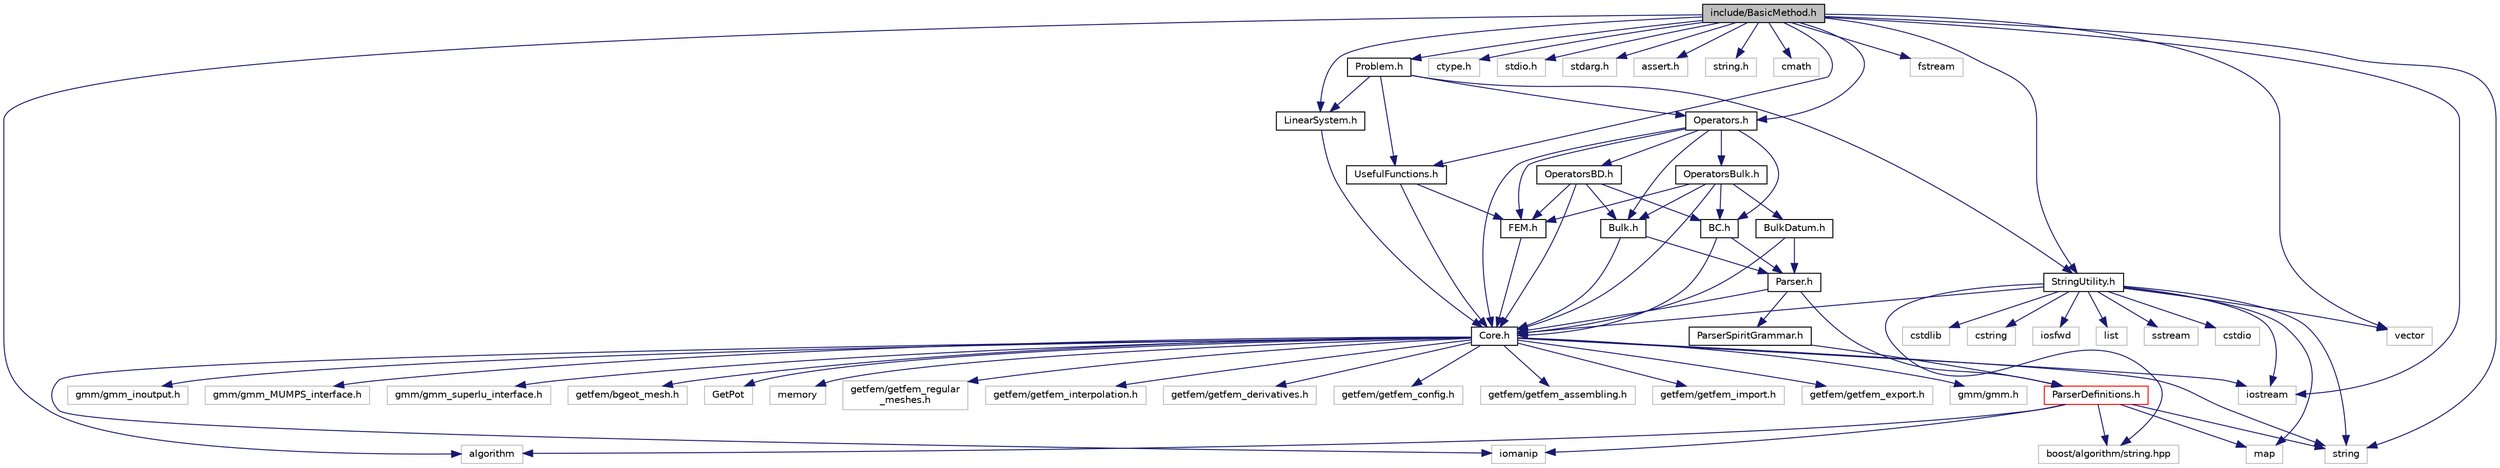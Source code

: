 digraph "include/BasicMethod.h"
{
 // LATEX_PDF_SIZE
  edge [fontname="Helvetica",fontsize="10",labelfontname="Helvetica",labelfontsize="10"];
  node [fontname="Helvetica",fontsize="10",shape=record];
  Node1 [label="include/BasicMethod.h",height=0.2,width=0.4,color="black", fillcolor="grey75", style="filled", fontcolor="black",tooltip="An abstract class to group the common features of the basic formulation."];
  Node1 -> Node2 [color="midnightblue",fontsize="10",style="solid"];
  Node2 [label="LinearSystem.h",height=0.2,width=0.4,color="black", fillcolor="white", style="filled",URL="$LinearSystem_8h.html",tooltip="This is the class for the management of a linear system."];
  Node2 -> Node3 [color="midnightblue",fontsize="10",style="solid"];
  Node3 [label="Core.h",height=0.2,width=0.4,color="black", fillcolor="white", style="filled",URL="$Core_8h.html",tooltip="This file contains all the necessary \"include\" and definition of Getfem++ types we will be using."];
  Node3 -> Node4 [color="midnightblue",fontsize="10",style="solid"];
  Node4 [label="getfem/getfem_regular\l_meshes.h",height=0.2,width=0.4,color="grey75", fillcolor="white", style="filled",tooltip=" "];
  Node3 -> Node5 [color="midnightblue",fontsize="10",style="solid"];
  Node5 [label="getfem/getfem_interpolation.h",height=0.2,width=0.4,color="grey75", fillcolor="white", style="filled",tooltip=" "];
  Node3 -> Node6 [color="midnightblue",fontsize="10",style="solid"];
  Node6 [label="getfem/getfem_derivatives.h",height=0.2,width=0.4,color="grey75", fillcolor="white", style="filled",tooltip=" "];
  Node3 -> Node7 [color="midnightblue",fontsize="10",style="solid"];
  Node7 [label="getfem/getfem_config.h",height=0.2,width=0.4,color="grey75", fillcolor="white", style="filled",tooltip=" "];
  Node3 -> Node8 [color="midnightblue",fontsize="10",style="solid"];
  Node8 [label="getfem/getfem_assembling.h",height=0.2,width=0.4,color="grey75", fillcolor="white", style="filled",tooltip=" "];
  Node3 -> Node9 [color="midnightblue",fontsize="10",style="solid"];
  Node9 [label="getfem/getfem_import.h",height=0.2,width=0.4,color="grey75", fillcolor="white", style="filled",tooltip=" "];
  Node3 -> Node10 [color="midnightblue",fontsize="10",style="solid"];
  Node10 [label="getfem/getfem_export.h",height=0.2,width=0.4,color="grey75", fillcolor="white", style="filled",tooltip=" "];
  Node3 -> Node11 [color="midnightblue",fontsize="10",style="solid"];
  Node11 [label="gmm/gmm.h",height=0.2,width=0.4,color="grey75", fillcolor="white", style="filled",tooltip=" "];
  Node3 -> Node12 [color="midnightblue",fontsize="10",style="solid"];
  Node12 [label="gmm/gmm_inoutput.h",height=0.2,width=0.4,color="grey75", fillcolor="white", style="filled",tooltip=" "];
  Node3 -> Node13 [color="midnightblue",fontsize="10",style="solid"];
  Node13 [label="gmm/gmm_MUMPS_interface.h",height=0.2,width=0.4,color="grey75", fillcolor="white", style="filled",tooltip=" "];
  Node3 -> Node14 [color="midnightblue",fontsize="10",style="solid"];
  Node14 [label="gmm/gmm_superlu_interface.h",height=0.2,width=0.4,color="grey75", fillcolor="white", style="filled",tooltip=" "];
  Node3 -> Node15 [color="midnightblue",fontsize="10",style="solid"];
  Node15 [label="getfem/bgeot_mesh.h",height=0.2,width=0.4,color="grey75", fillcolor="white", style="filled",tooltip=" "];
  Node3 -> Node16 [color="midnightblue",fontsize="10",style="solid"];
  Node16 [label="GetPot",height=0.2,width=0.4,color="grey75", fillcolor="white", style="filled",tooltip=" "];
  Node3 -> Node17 [color="midnightblue",fontsize="10",style="solid"];
  Node17 [label="string",height=0.2,width=0.4,color="grey75", fillcolor="white", style="filled",tooltip=" "];
  Node3 -> Node18 [color="midnightblue",fontsize="10",style="solid"];
  Node18 [label="memory",height=0.2,width=0.4,color="grey75", fillcolor="white", style="filled",tooltip=" "];
  Node3 -> Node19 [color="midnightblue",fontsize="10",style="solid"];
  Node19 [label="iostream",height=0.2,width=0.4,color="grey75", fillcolor="white", style="filled",tooltip=" "];
  Node3 -> Node20 [color="midnightblue",fontsize="10",style="solid"];
  Node20 [label="iomanip",height=0.2,width=0.4,color="grey75", fillcolor="white", style="filled",tooltip=" "];
  Node1 -> Node21 [color="midnightblue",fontsize="10",style="solid"];
  Node21 [label="ctype.h",height=0.2,width=0.4,color="grey75", fillcolor="white", style="filled",tooltip=" "];
  Node1 -> Node22 [color="midnightblue",fontsize="10",style="solid"];
  Node22 [label="stdio.h",height=0.2,width=0.4,color="grey75", fillcolor="white", style="filled",tooltip=" "];
  Node1 -> Node23 [color="midnightblue",fontsize="10",style="solid"];
  Node23 [label="stdarg.h",height=0.2,width=0.4,color="grey75", fillcolor="white", style="filled",tooltip=" "];
  Node1 -> Node24 [color="midnightblue",fontsize="10",style="solid"];
  Node24 [label="assert.h",height=0.2,width=0.4,color="grey75", fillcolor="white", style="filled",tooltip=" "];
  Node1 -> Node25 [color="midnightblue",fontsize="10",style="solid"];
  Node25 [label="string.h",height=0.2,width=0.4,color="grey75", fillcolor="white", style="filled",tooltip=" "];
  Node1 -> Node26 [color="midnightblue",fontsize="10",style="solid"];
  Node26 [label="cmath",height=0.2,width=0.4,color="grey75", fillcolor="white", style="filled",tooltip=" "];
  Node1 -> Node17 [color="midnightblue",fontsize="10",style="solid"];
  Node1 -> Node27 [color="midnightblue",fontsize="10",style="solid"];
  Node27 [label="vector",height=0.2,width=0.4,color="grey75", fillcolor="white", style="filled",tooltip=" "];
  Node1 -> Node28 [color="midnightblue",fontsize="10",style="solid"];
  Node28 [label="algorithm",height=0.2,width=0.4,color="grey75", fillcolor="white", style="filled",tooltip=" "];
  Node1 -> Node29 [color="midnightblue",fontsize="10",style="solid"];
  Node29 [label="fstream",height=0.2,width=0.4,color="grey75", fillcolor="white", style="filled",tooltip=" "];
  Node1 -> Node19 [color="midnightblue",fontsize="10",style="solid"];
  Node1 -> Node30 [color="midnightblue",fontsize="10",style="solid"];
  Node30 [label="Operators.h",height=0.2,width=0.4,color="black", fillcolor="white", style="filled",URL="$Operators_8h_source.html",tooltip=" "];
  Node30 -> Node3 [color="midnightblue",fontsize="10",style="solid"];
  Node30 -> Node31 [color="midnightblue",fontsize="10",style="solid"];
  Node31 [label="FEM.h",height=0.2,width=0.4,color="black", fillcolor="white", style="filled",URL="$FEM_8h.html",tooltip="This class contains all the necessary features for a generic finite element method."];
  Node31 -> Node3 [color="midnightblue",fontsize="10",style="solid"];
  Node30 -> Node32 [color="midnightblue",fontsize="10",style="solid"];
  Node32 [label="Bulk.h",height=0.2,width=0.4,color="black", fillcolor="white", style="filled",URL="$Bulk_8h.html",tooltip="This class is for the management of a 2-dimensional domain."];
  Node32 -> Node3 [color="midnightblue",fontsize="10",style="solid"];
  Node32 -> Node33 [color="midnightblue",fontsize="10",style="solid"];
  Node33 [label="Parser.h",height=0.2,width=0.4,color="black", fillcolor="white", style="filled",URL="$Parser_8h.html",tooltip="File containing the Parser interface."];
  Node33 -> Node3 [color="midnightblue",fontsize="10",style="solid"];
  Node33 -> Node34 [color="midnightblue",fontsize="10",style="solid"];
  Node34 [label="ParserDefinitions.h",height=0.2,width=0.4,color="red", fillcolor="white", style="filled",URL="$ParserDefinitions_8h.html",tooltip="File containing the Parser definitions."];
  Node34 -> Node35 [color="midnightblue",fontsize="10",style="solid"];
  Node35 [label="map",height=0.2,width=0.4,color="grey75", fillcolor="white", style="filled",tooltip=" "];
  Node34 -> Node20 [color="midnightblue",fontsize="10",style="solid"];
  Node34 -> Node17 [color="midnightblue",fontsize="10",style="solid"];
  Node34 -> Node28 [color="midnightblue",fontsize="10",style="solid"];
  Node34 -> Node36 [color="midnightblue",fontsize="10",style="solid"];
  Node36 [label="boost/algorithm/string.hpp",height=0.2,width=0.4,color="grey75", fillcolor="white", style="filled",tooltip=" "];
  Node33 -> Node41 [color="midnightblue",fontsize="10",style="solid"];
  Node41 [label="ParserSpiritGrammar.h",height=0.2,width=0.4,color="black", fillcolor="white", style="filled",URL="$ParserSpiritGrammar_8h.html",tooltip="File containing the Parser grammar."];
  Node41 -> Node34 [color="midnightblue",fontsize="10",style="solid"];
  Node30 -> Node42 [color="midnightblue",fontsize="10",style="solid"];
  Node42 [label="BC.h",height=0.2,width=0.4,color="black", fillcolor="white", style="filled",URL="$BC_8h.html",tooltip="This is a class for the management of the boundary conditions."];
  Node42 -> Node3 [color="midnightblue",fontsize="10",style="solid"];
  Node42 -> Node33 [color="midnightblue",fontsize="10",style="solid"];
  Node30 -> Node43 [color="midnightblue",fontsize="10",style="solid"];
  Node43 [label="OperatorsBulk.h",height=0.2,width=0.4,color="black", fillcolor="white", style="filled",URL="$OperatorsBulk_8h.html",tooltip="This file assembles different methods related to the bulk that can be employed in several contexts."];
  Node43 -> Node3 [color="midnightblue",fontsize="10",style="solid"];
  Node43 -> Node31 [color="midnightblue",fontsize="10",style="solid"];
  Node43 -> Node32 [color="midnightblue",fontsize="10",style="solid"];
  Node43 -> Node42 [color="midnightblue",fontsize="10",style="solid"];
  Node43 -> Node44 [color="midnightblue",fontsize="10",style="solid"];
  Node44 [label="BulkDatum.h",height=0.2,width=0.4,color="black", fillcolor="white", style="filled",URL="$BulkDatum_8h.html",tooltip="This is a class for any kind of data related to the problem."];
  Node44 -> Node3 [color="midnightblue",fontsize="10",style="solid"];
  Node44 -> Node33 [color="midnightblue",fontsize="10",style="solid"];
  Node30 -> Node45 [color="midnightblue",fontsize="10",style="solid"];
  Node45 [label="OperatorsBD.h",height=0.2,width=0.4,color="black", fillcolor="white", style="filled",URL="$OperatorsBD_8h.html",tooltip="This file includes the method for the evaluation of natural boundary conditions."];
  Node45 -> Node3 [color="midnightblue",fontsize="10",style="solid"];
  Node45 -> Node31 [color="midnightblue",fontsize="10",style="solid"];
  Node45 -> Node32 [color="midnightblue",fontsize="10",style="solid"];
  Node45 -> Node42 [color="midnightblue",fontsize="10",style="solid"];
  Node1 -> Node46 [color="midnightblue",fontsize="10",style="solid"];
  Node46 [label="UsefulFunctions.h",height=0.2,width=0.4,color="black", fillcolor="white", style="filled",URL="$UsefulFunctions_8h_source.html",tooltip=" "];
  Node46 -> Node3 [color="midnightblue",fontsize="10",style="solid"];
  Node46 -> Node31 [color="midnightblue",fontsize="10",style="solid"];
  Node1 -> Node47 [color="midnightblue",fontsize="10",style="solid"];
  Node47 [label="StringUtility.h",height=0.2,width=0.4,color="black", fillcolor="white", style="filled",URL="$StringUtility_8h.html",tooltip="std::string utilities"];
  Node47 -> Node48 [color="midnightblue",fontsize="10",style="solid"];
  Node48 [label="cstdio",height=0.2,width=0.4,color="grey75", fillcolor="white", style="filled",tooltip=" "];
  Node47 -> Node49 [color="midnightblue",fontsize="10",style="solid"];
  Node49 [label="cstdlib",height=0.2,width=0.4,color="grey75", fillcolor="white", style="filled",tooltip=" "];
  Node47 -> Node50 [color="midnightblue",fontsize="10",style="solid"];
  Node50 [label="cstring",height=0.2,width=0.4,color="grey75", fillcolor="white", style="filled",tooltip=" "];
  Node47 -> Node51 [color="midnightblue",fontsize="10",style="solid"];
  Node51 [label="iosfwd",height=0.2,width=0.4,color="grey75", fillcolor="white", style="filled",tooltip=" "];
  Node47 -> Node19 [color="midnightblue",fontsize="10",style="solid"];
  Node47 -> Node52 [color="midnightblue",fontsize="10",style="solid"];
  Node52 [label="list",height=0.2,width=0.4,color="grey75", fillcolor="white", style="filled",tooltip=" "];
  Node47 -> Node35 [color="midnightblue",fontsize="10",style="solid"];
  Node47 -> Node53 [color="midnightblue",fontsize="10",style="solid"];
  Node53 [label="sstream",height=0.2,width=0.4,color="grey75", fillcolor="white", style="filled",tooltip=" "];
  Node47 -> Node17 [color="midnightblue",fontsize="10",style="solid"];
  Node47 -> Node27 [color="midnightblue",fontsize="10",style="solid"];
  Node47 -> Node36 [color="midnightblue",fontsize="10",style="solid"];
  Node47 -> Node3 [color="midnightblue",fontsize="10",style="solid"];
  Node1 -> Node54 [color="midnightblue",fontsize="10",style="solid"];
  Node54 [label="Problem.h",height=0.2,width=0.4,color="black", fillcolor="white", style="filled",URL="$Problem_8h.html",tooltip="This is the base abstract class. It contains all the methods andattributes that both the “symmetric” ..."];
  Node54 -> Node2 [color="midnightblue",fontsize="10",style="solid"];
  Node54 -> Node30 [color="midnightblue",fontsize="10",style="solid"];
  Node54 -> Node46 [color="midnightblue",fontsize="10",style="solid"];
  Node54 -> Node47 [color="midnightblue",fontsize="10",style="solid"];
}
